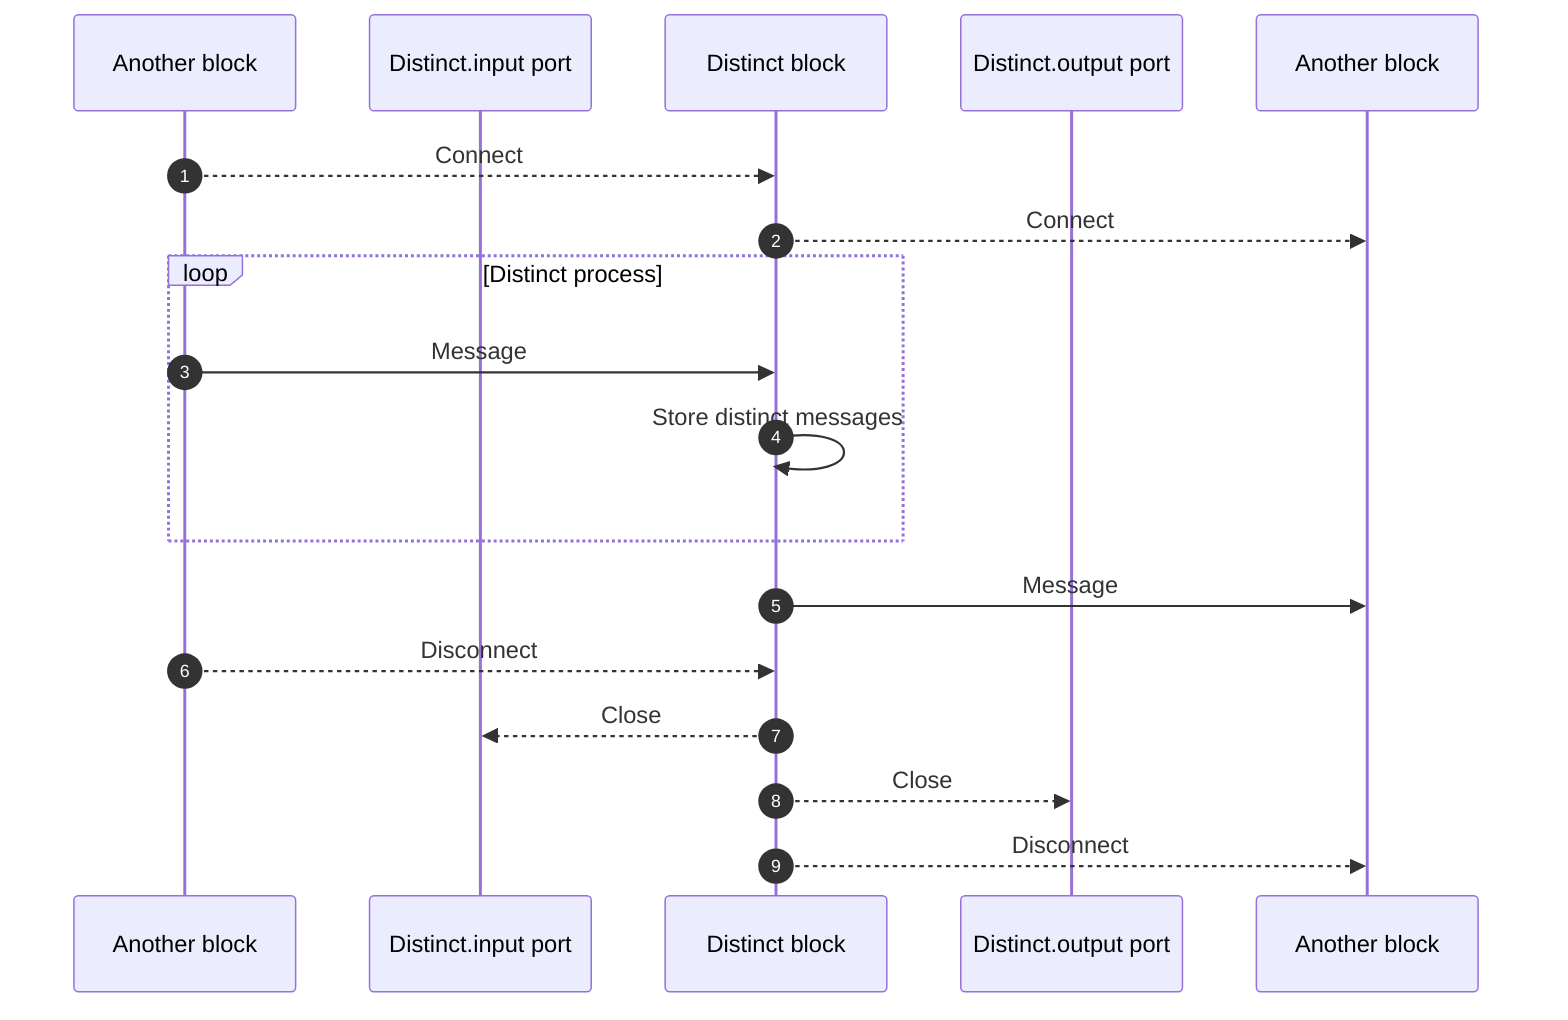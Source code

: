 sequenceDiagram
    autonumber
    participant BlockA as Another block
    participant Distinct.input as Distinct.input port
    participant Distinct as Distinct block
    participant Distinct.output as Distinct.output port
    participant BlockB as Another block

    BlockA-->>Distinct: Connect
    Distinct-->>BlockB: Connect

    loop Distinct process
        BlockA->>Distinct: Message
        Distinct->>Distinct: Store distinct messages
    end

    Distinct->>BlockB: Message
    BlockA-->>Distinct: Disconnect
    Distinct-->>Distinct.input: Close
    Distinct-->>Distinct.output: Close
    Distinct-->>BlockB: Disconnect